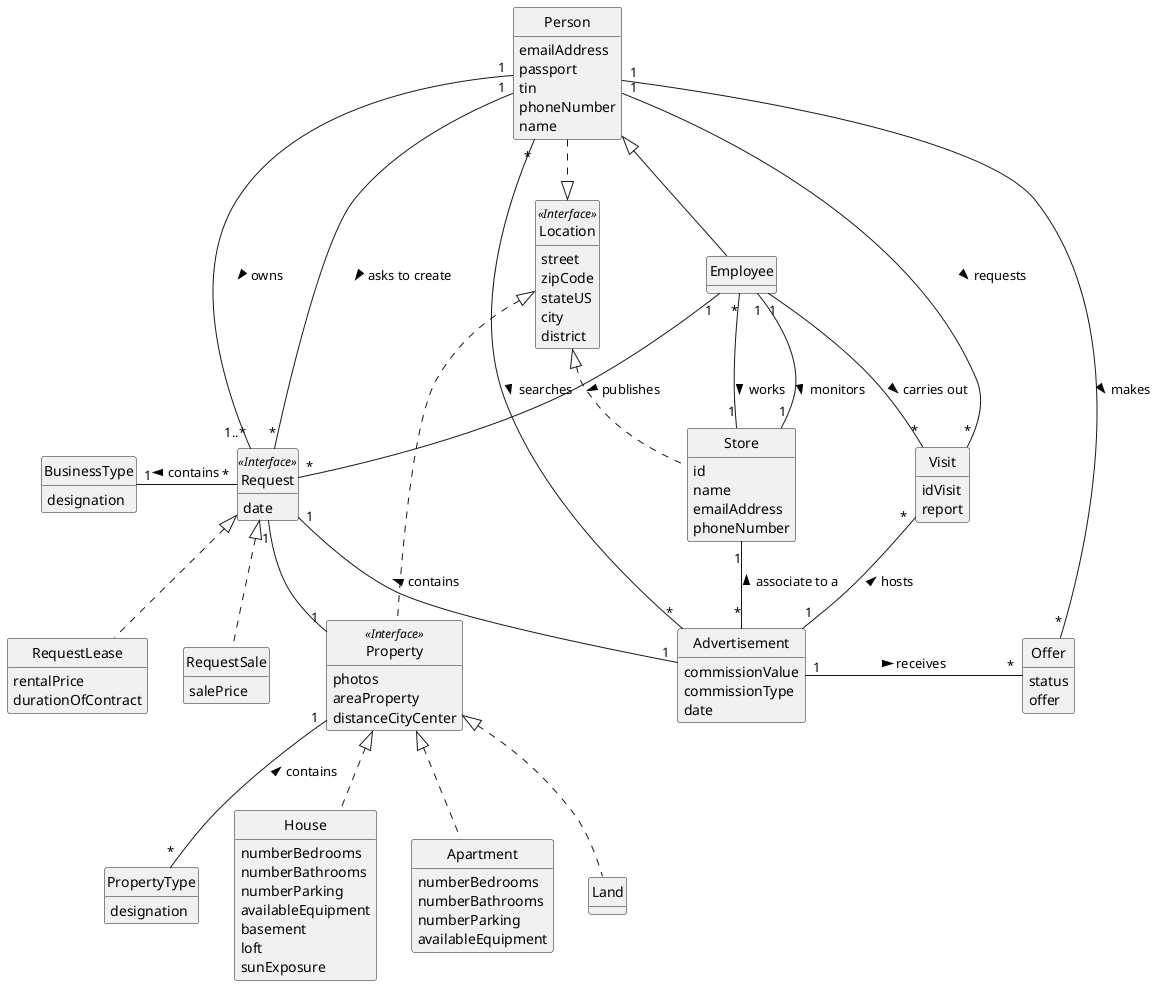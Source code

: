 @startuml
'https://plantuml.com/class-diagram
skinparam monochrome true
skinparam packageStyle rectangle
skinparam shadowing false
hide circle
hide methods


class Employee{
}



class Advertisement {
    commissionValue
    commissionType
    date
}

class BusinessType {
    designation
}

class PropertyType{
    designation
}

class Property <<Interface>>{
    photos
    areaProperty
    distanceCityCenter
}

class House {
    numberBedrooms
    numberBathrooms
    numberParking
    availableEquipment
    basement
    loft
    sunExposure
}

class Apartment{
    numberBedrooms
    numberBathrooms
    numberParking
    availableEquipment
}
class Land{}


class Store{
    id
    name
    emailAddress
    phoneNumber
}

class Visit{
    idVisit
    report
}

class Location <<Interface>> {
    street
    zipCode
    stateUS
    city
    district
}

class Offer{
    status
    offer
}


class Person{
    emailAddress
    passport
    tin
    phoneNumber
    name
}

class Request<<Interface>>{
    date
}

class RequestSale{
salePrice
}

class RequestLease{
    rentalPrice
    durationOfContract
}



Person <|-- Employee
Person "1" -- "1..*" Request: owns >
Person "1" -- "*" Visit: requests >
Person "1" -- "*" Offer: makes >
Person "*" -right- "*" Advertisement: searches >
Person "1" - "*" Request: asks to create >

Employee "1" -- "*" Visit:  carries out >
Employee "1" -- "1" Store:  monitors >
Employee "1" -- "*" Request: publishes >

Location <|.up. Person
Location <|.. Property
Location <|.. Store

Store "1" -- "*" Employee: works <
Store "1" -- "*" Advertisement: associate to a <

Advertisement"1" -right- "*" Offer: receives >
Advertisement "1" -up- "*" Visit: hosts >

Property "1" -down- "*" PropertyType: contains <

Request <|.. RequestLease
Request <|.. RequestSale
Request "*" -left- "1" BusinessType: contains >
Request "1" -- "1" Property
Request "1" -- "1" Advertisement:contains <

Property <|.down. Land
Property <|.down. Apartment
Property <|.down. House

@enduml